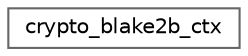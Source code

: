 digraph "Graphical Class Hierarchy"
{
 // LATEX_PDF_SIZE
  bgcolor="transparent";
  edge [fontname=Helvetica,fontsize=10,labelfontname=Helvetica,labelfontsize=10];
  node [fontname=Helvetica,fontsize=10,shape=box,height=0.2,width=0.4];
  rankdir="LR";
  Node0 [id="Node000000",label="crypto_blake2b_ctx",height=0.2,width=0.4,color="grey40", fillcolor="white", style="filled",URL="$structcrypto__blake2b__ctx.html",tooltip=" "];
}
